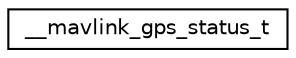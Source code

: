 digraph "Graphical Class Hierarchy"
{
 // INTERACTIVE_SVG=YES
  edge [fontname="Helvetica",fontsize="10",labelfontname="Helvetica",labelfontsize="10"];
  node [fontname="Helvetica",fontsize="10",shape=record];
  rankdir="LR";
  Node1 [label="__mavlink_gps_status_t",height=0.2,width=0.4,color="black", fillcolor="white", style="filled",URL="$struct____mavlink__gps__status__t.html"];
}
